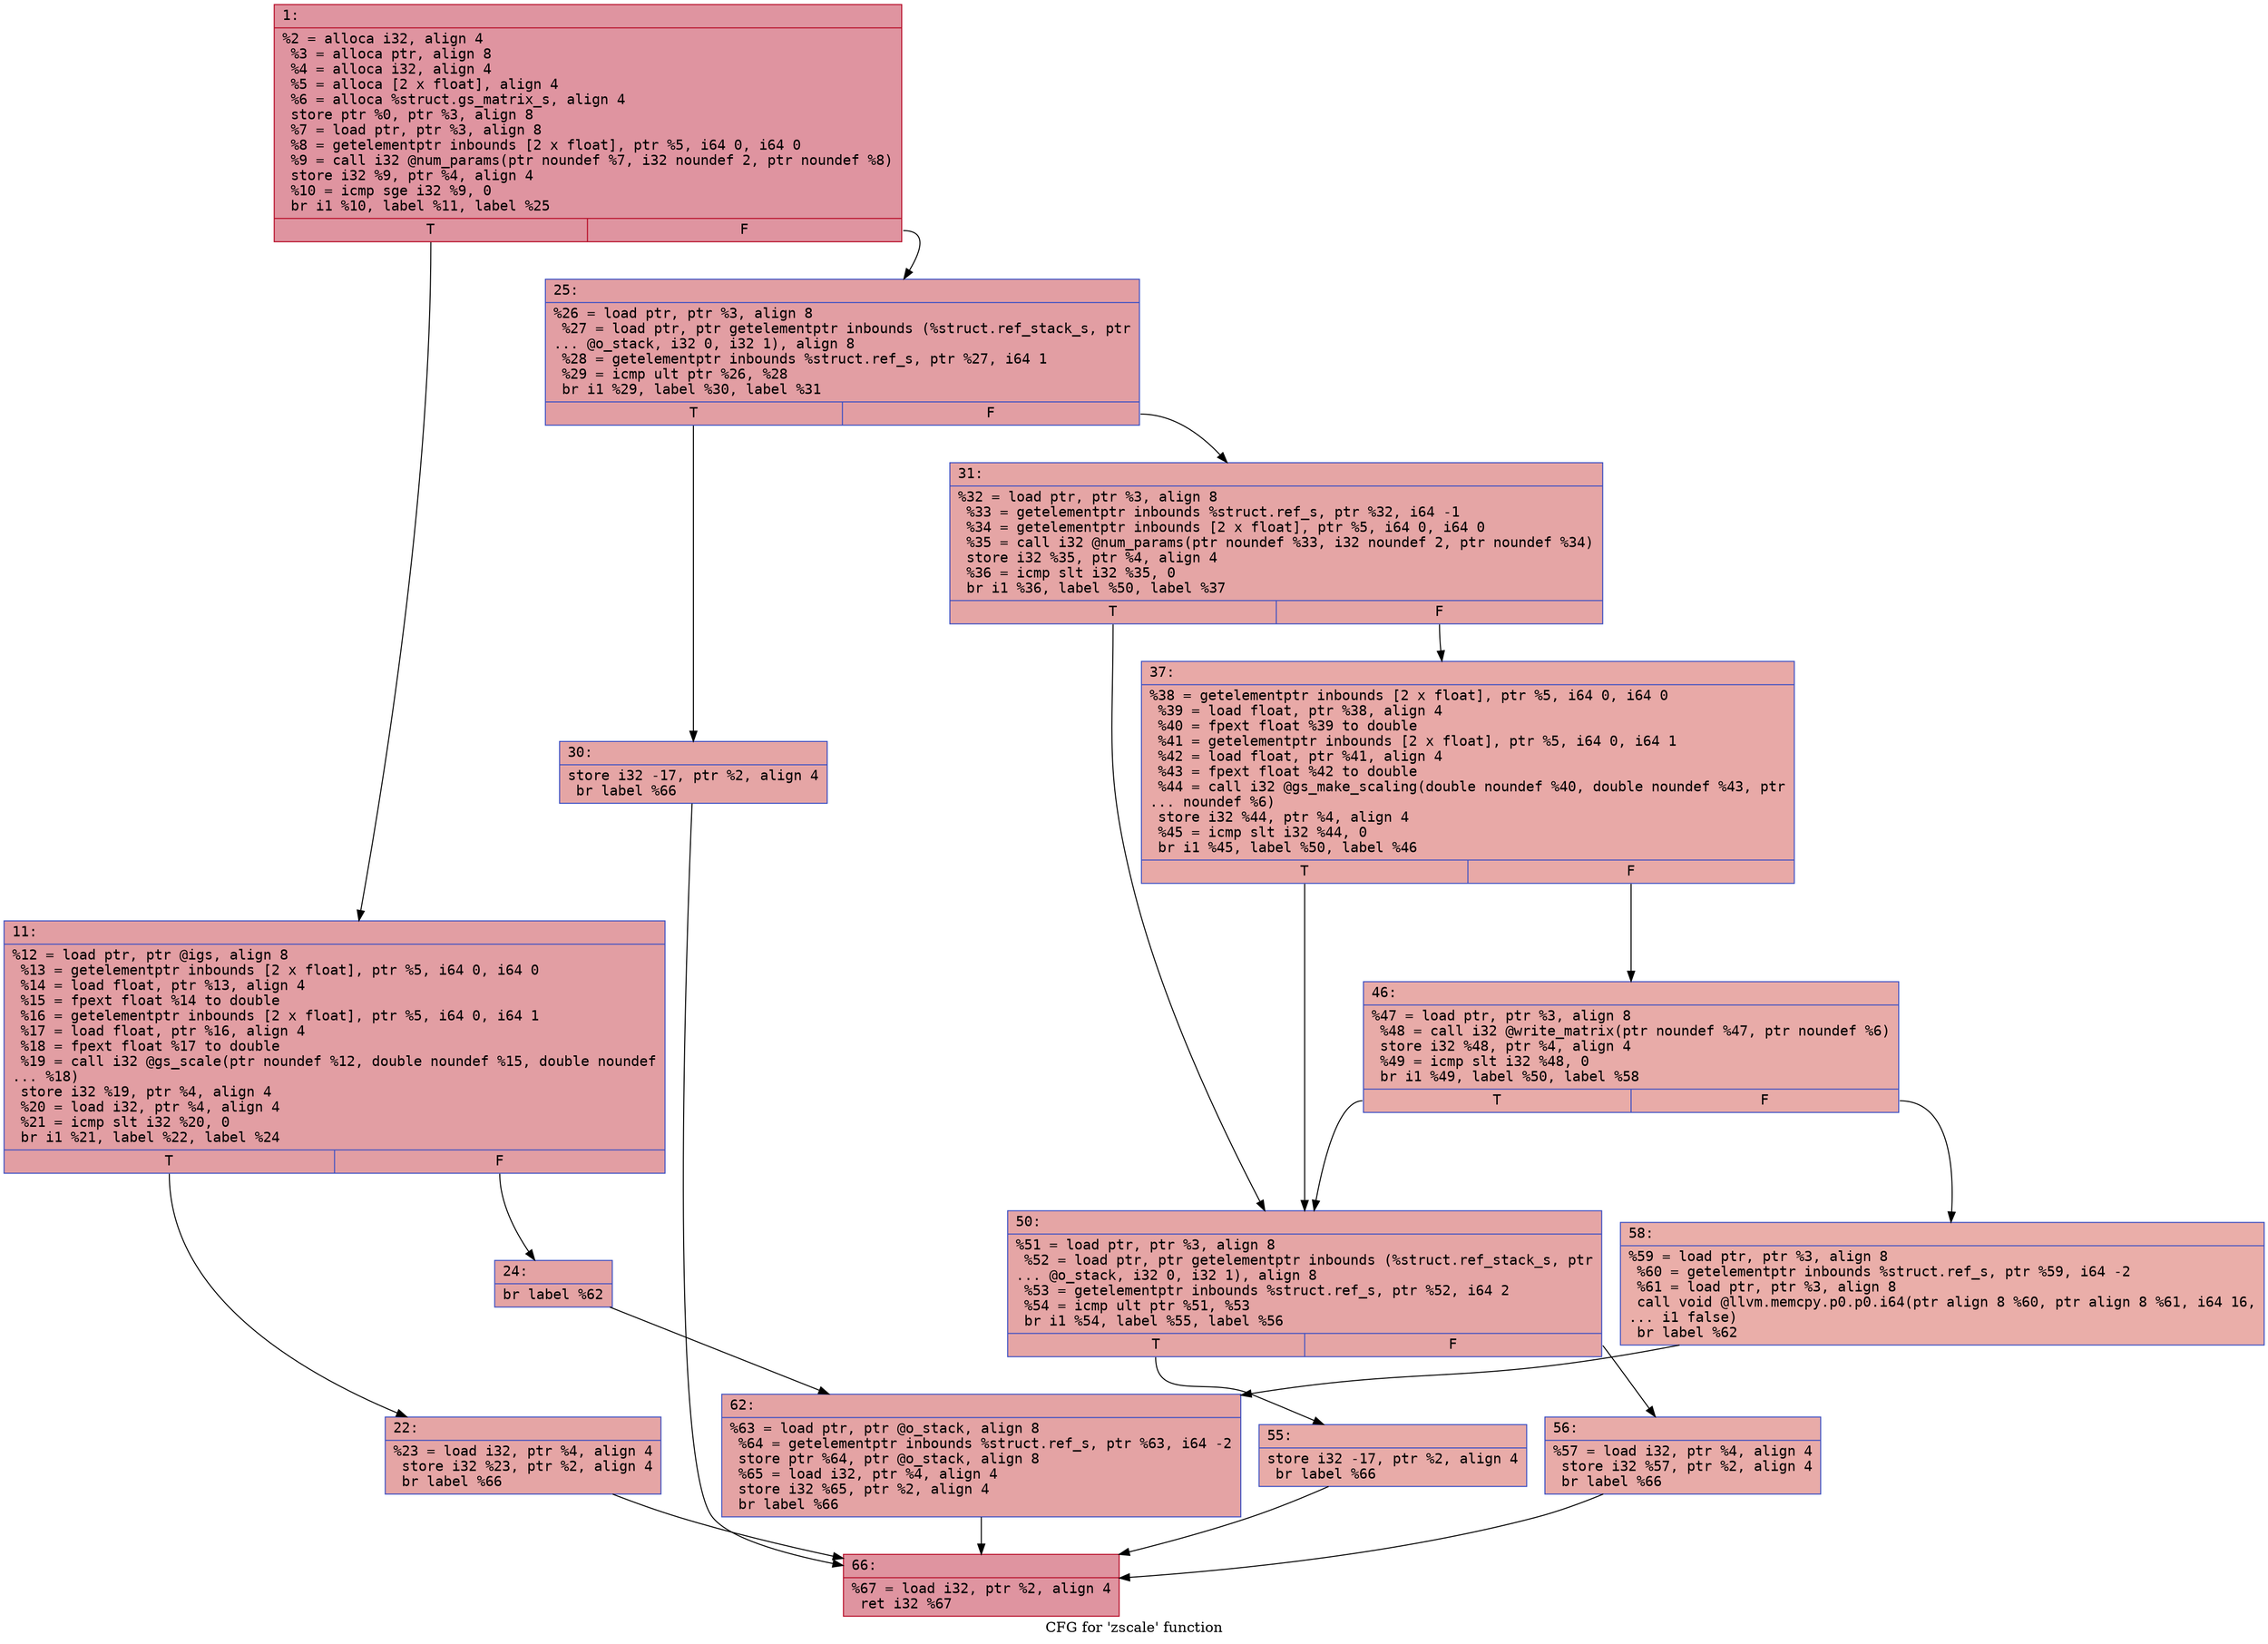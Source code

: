 digraph "CFG for 'zscale' function" {
	label="CFG for 'zscale' function";

	Node0x600001bd2f30 [shape=record,color="#b70d28ff", style=filled, fillcolor="#b70d2870" fontname="Courier",label="{1:\l|  %2 = alloca i32, align 4\l  %3 = alloca ptr, align 8\l  %4 = alloca i32, align 4\l  %5 = alloca [2 x float], align 4\l  %6 = alloca %struct.gs_matrix_s, align 4\l  store ptr %0, ptr %3, align 8\l  %7 = load ptr, ptr %3, align 8\l  %8 = getelementptr inbounds [2 x float], ptr %5, i64 0, i64 0\l  %9 = call i32 @num_params(ptr noundef %7, i32 noundef 2, ptr noundef %8)\l  store i32 %9, ptr %4, align 4\l  %10 = icmp sge i32 %9, 0\l  br i1 %10, label %11, label %25\l|{<s0>T|<s1>F}}"];
	Node0x600001bd2f30:s0 -> Node0x600001bd2f80[tooltip="1 -> 11\nProbability 50.00%" ];
	Node0x600001bd2f30:s1 -> Node0x600001bd3070[tooltip="1 -> 25\nProbability 50.00%" ];
	Node0x600001bd2f80 [shape=record,color="#3d50c3ff", style=filled, fillcolor="#be242e70" fontname="Courier",label="{11:\l|  %12 = load ptr, ptr @igs, align 8\l  %13 = getelementptr inbounds [2 x float], ptr %5, i64 0, i64 0\l  %14 = load float, ptr %13, align 4\l  %15 = fpext float %14 to double\l  %16 = getelementptr inbounds [2 x float], ptr %5, i64 0, i64 1\l  %17 = load float, ptr %16, align 4\l  %18 = fpext float %17 to double\l  %19 = call i32 @gs_scale(ptr noundef %12, double noundef %15, double noundef\l... %18)\l  store i32 %19, ptr %4, align 4\l  %20 = load i32, ptr %4, align 4\l  %21 = icmp slt i32 %20, 0\l  br i1 %21, label %22, label %24\l|{<s0>T|<s1>F}}"];
	Node0x600001bd2f80:s0 -> Node0x600001bd2fd0[tooltip="11 -> 22\nProbability 37.50%" ];
	Node0x600001bd2f80:s1 -> Node0x600001bd3020[tooltip="11 -> 24\nProbability 62.50%" ];
	Node0x600001bd2fd0 [shape=record,color="#3d50c3ff", style=filled, fillcolor="#c5333470" fontname="Courier",label="{22:\l|  %23 = load i32, ptr %4, align 4\l  store i32 %23, ptr %2, align 4\l  br label %66\l}"];
	Node0x600001bd2fd0 -> Node0x600001bd3390[tooltip="22 -> 66\nProbability 100.00%" ];
	Node0x600001bd3020 [shape=record,color="#3d50c3ff", style=filled, fillcolor="#c32e3170" fontname="Courier",label="{24:\l|  br label %62\l}"];
	Node0x600001bd3020 -> Node0x600001bd3340[tooltip="24 -> 62\nProbability 100.00%" ];
	Node0x600001bd3070 [shape=record,color="#3d50c3ff", style=filled, fillcolor="#be242e70" fontname="Courier",label="{25:\l|  %26 = load ptr, ptr %3, align 8\l  %27 = load ptr, ptr getelementptr inbounds (%struct.ref_stack_s, ptr\l... @o_stack, i32 0, i32 1), align 8\l  %28 = getelementptr inbounds %struct.ref_s, ptr %27, i64 1\l  %29 = icmp ult ptr %26, %28\l  br i1 %29, label %30, label %31\l|{<s0>T|<s1>F}}"];
	Node0x600001bd3070:s0 -> Node0x600001bd30c0[tooltip="25 -> 30\nProbability 50.00%" ];
	Node0x600001bd3070:s1 -> Node0x600001bd3110[tooltip="25 -> 31\nProbability 50.00%" ];
	Node0x600001bd30c0 [shape=record,color="#3d50c3ff", style=filled, fillcolor="#c5333470" fontname="Courier",label="{30:\l|  store i32 -17, ptr %2, align 4\l  br label %66\l}"];
	Node0x600001bd30c0 -> Node0x600001bd3390[tooltip="30 -> 66\nProbability 100.00%" ];
	Node0x600001bd3110 [shape=record,color="#3d50c3ff", style=filled, fillcolor="#c5333470" fontname="Courier",label="{31:\l|  %32 = load ptr, ptr %3, align 8\l  %33 = getelementptr inbounds %struct.ref_s, ptr %32, i64 -1\l  %34 = getelementptr inbounds [2 x float], ptr %5, i64 0, i64 0\l  %35 = call i32 @num_params(ptr noundef %33, i32 noundef 2, ptr noundef %34)\l  store i32 %35, ptr %4, align 4\l  %36 = icmp slt i32 %35, 0\l  br i1 %36, label %50, label %37\l|{<s0>T|<s1>F}}"];
	Node0x600001bd3110:s0 -> Node0x600001bd3200[tooltip="31 -> 50\nProbability 37.50%" ];
	Node0x600001bd3110:s1 -> Node0x600001bd3160[tooltip="31 -> 37\nProbability 62.50%" ];
	Node0x600001bd3160 [shape=record,color="#3d50c3ff", style=filled, fillcolor="#ca3b3770" fontname="Courier",label="{37:\l|  %38 = getelementptr inbounds [2 x float], ptr %5, i64 0, i64 0\l  %39 = load float, ptr %38, align 4\l  %40 = fpext float %39 to double\l  %41 = getelementptr inbounds [2 x float], ptr %5, i64 0, i64 1\l  %42 = load float, ptr %41, align 4\l  %43 = fpext float %42 to double\l  %44 = call i32 @gs_make_scaling(double noundef %40, double noundef %43, ptr\l... noundef %6)\l  store i32 %44, ptr %4, align 4\l  %45 = icmp slt i32 %44, 0\l  br i1 %45, label %50, label %46\l|{<s0>T|<s1>F}}"];
	Node0x600001bd3160:s0 -> Node0x600001bd3200[tooltip="37 -> 50\nProbability 37.50%" ];
	Node0x600001bd3160:s1 -> Node0x600001bd31b0[tooltip="37 -> 46\nProbability 62.50%" ];
	Node0x600001bd31b0 [shape=record,color="#3d50c3ff", style=filled, fillcolor="#cc403a70" fontname="Courier",label="{46:\l|  %47 = load ptr, ptr %3, align 8\l  %48 = call i32 @write_matrix(ptr noundef %47, ptr noundef %6)\l  store i32 %48, ptr %4, align 4\l  %49 = icmp slt i32 %48, 0\l  br i1 %49, label %50, label %58\l|{<s0>T|<s1>F}}"];
	Node0x600001bd31b0:s0 -> Node0x600001bd3200[tooltip="46 -> 50\nProbability 37.50%" ];
	Node0x600001bd31b0:s1 -> Node0x600001bd32f0[tooltip="46 -> 58\nProbability 62.50%" ];
	Node0x600001bd3200 [shape=record,color="#3d50c3ff", style=filled, fillcolor="#c5333470" fontname="Courier",label="{50:\l|  %51 = load ptr, ptr %3, align 8\l  %52 = load ptr, ptr getelementptr inbounds (%struct.ref_stack_s, ptr\l... @o_stack, i32 0, i32 1), align 8\l  %53 = getelementptr inbounds %struct.ref_s, ptr %52, i64 2\l  %54 = icmp ult ptr %51, %53\l  br i1 %54, label %55, label %56\l|{<s0>T|<s1>F}}"];
	Node0x600001bd3200:s0 -> Node0x600001bd3250[tooltip="50 -> 55\nProbability 50.00%" ];
	Node0x600001bd3200:s1 -> Node0x600001bd32a0[tooltip="50 -> 56\nProbability 50.00%" ];
	Node0x600001bd3250 [shape=record,color="#3d50c3ff", style=filled, fillcolor="#cc403a70" fontname="Courier",label="{55:\l|  store i32 -17, ptr %2, align 4\l  br label %66\l}"];
	Node0x600001bd3250 -> Node0x600001bd3390[tooltip="55 -> 66\nProbability 100.00%" ];
	Node0x600001bd32a0 [shape=record,color="#3d50c3ff", style=filled, fillcolor="#cc403a70" fontname="Courier",label="{56:\l|  %57 = load i32, ptr %4, align 4\l  store i32 %57, ptr %2, align 4\l  br label %66\l}"];
	Node0x600001bd32a0 -> Node0x600001bd3390[tooltip="56 -> 66\nProbability 100.00%" ];
	Node0x600001bd32f0 [shape=record,color="#3d50c3ff", style=filled, fillcolor="#d0473d70" fontname="Courier",label="{58:\l|  %59 = load ptr, ptr %3, align 8\l  %60 = getelementptr inbounds %struct.ref_s, ptr %59, i64 -2\l  %61 = load ptr, ptr %3, align 8\l  call void @llvm.memcpy.p0.p0.i64(ptr align 8 %60, ptr align 8 %61, i64 16,\l... i1 false)\l  br label %62\l}"];
	Node0x600001bd32f0 -> Node0x600001bd3340[tooltip="58 -> 62\nProbability 100.00%" ];
	Node0x600001bd3340 [shape=record,color="#3d50c3ff", style=filled, fillcolor="#c32e3170" fontname="Courier",label="{62:\l|  %63 = load ptr, ptr @o_stack, align 8\l  %64 = getelementptr inbounds %struct.ref_s, ptr %63, i64 -2\l  store ptr %64, ptr @o_stack, align 8\l  %65 = load i32, ptr %4, align 4\l  store i32 %65, ptr %2, align 4\l  br label %66\l}"];
	Node0x600001bd3340 -> Node0x600001bd3390[tooltip="62 -> 66\nProbability 100.00%" ];
	Node0x600001bd3390 [shape=record,color="#b70d28ff", style=filled, fillcolor="#b70d2870" fontname="Courier",label="{66:\l|  %67 = load i32, ptr %2, align 4\l  ret i32 %67\l}"];
}
